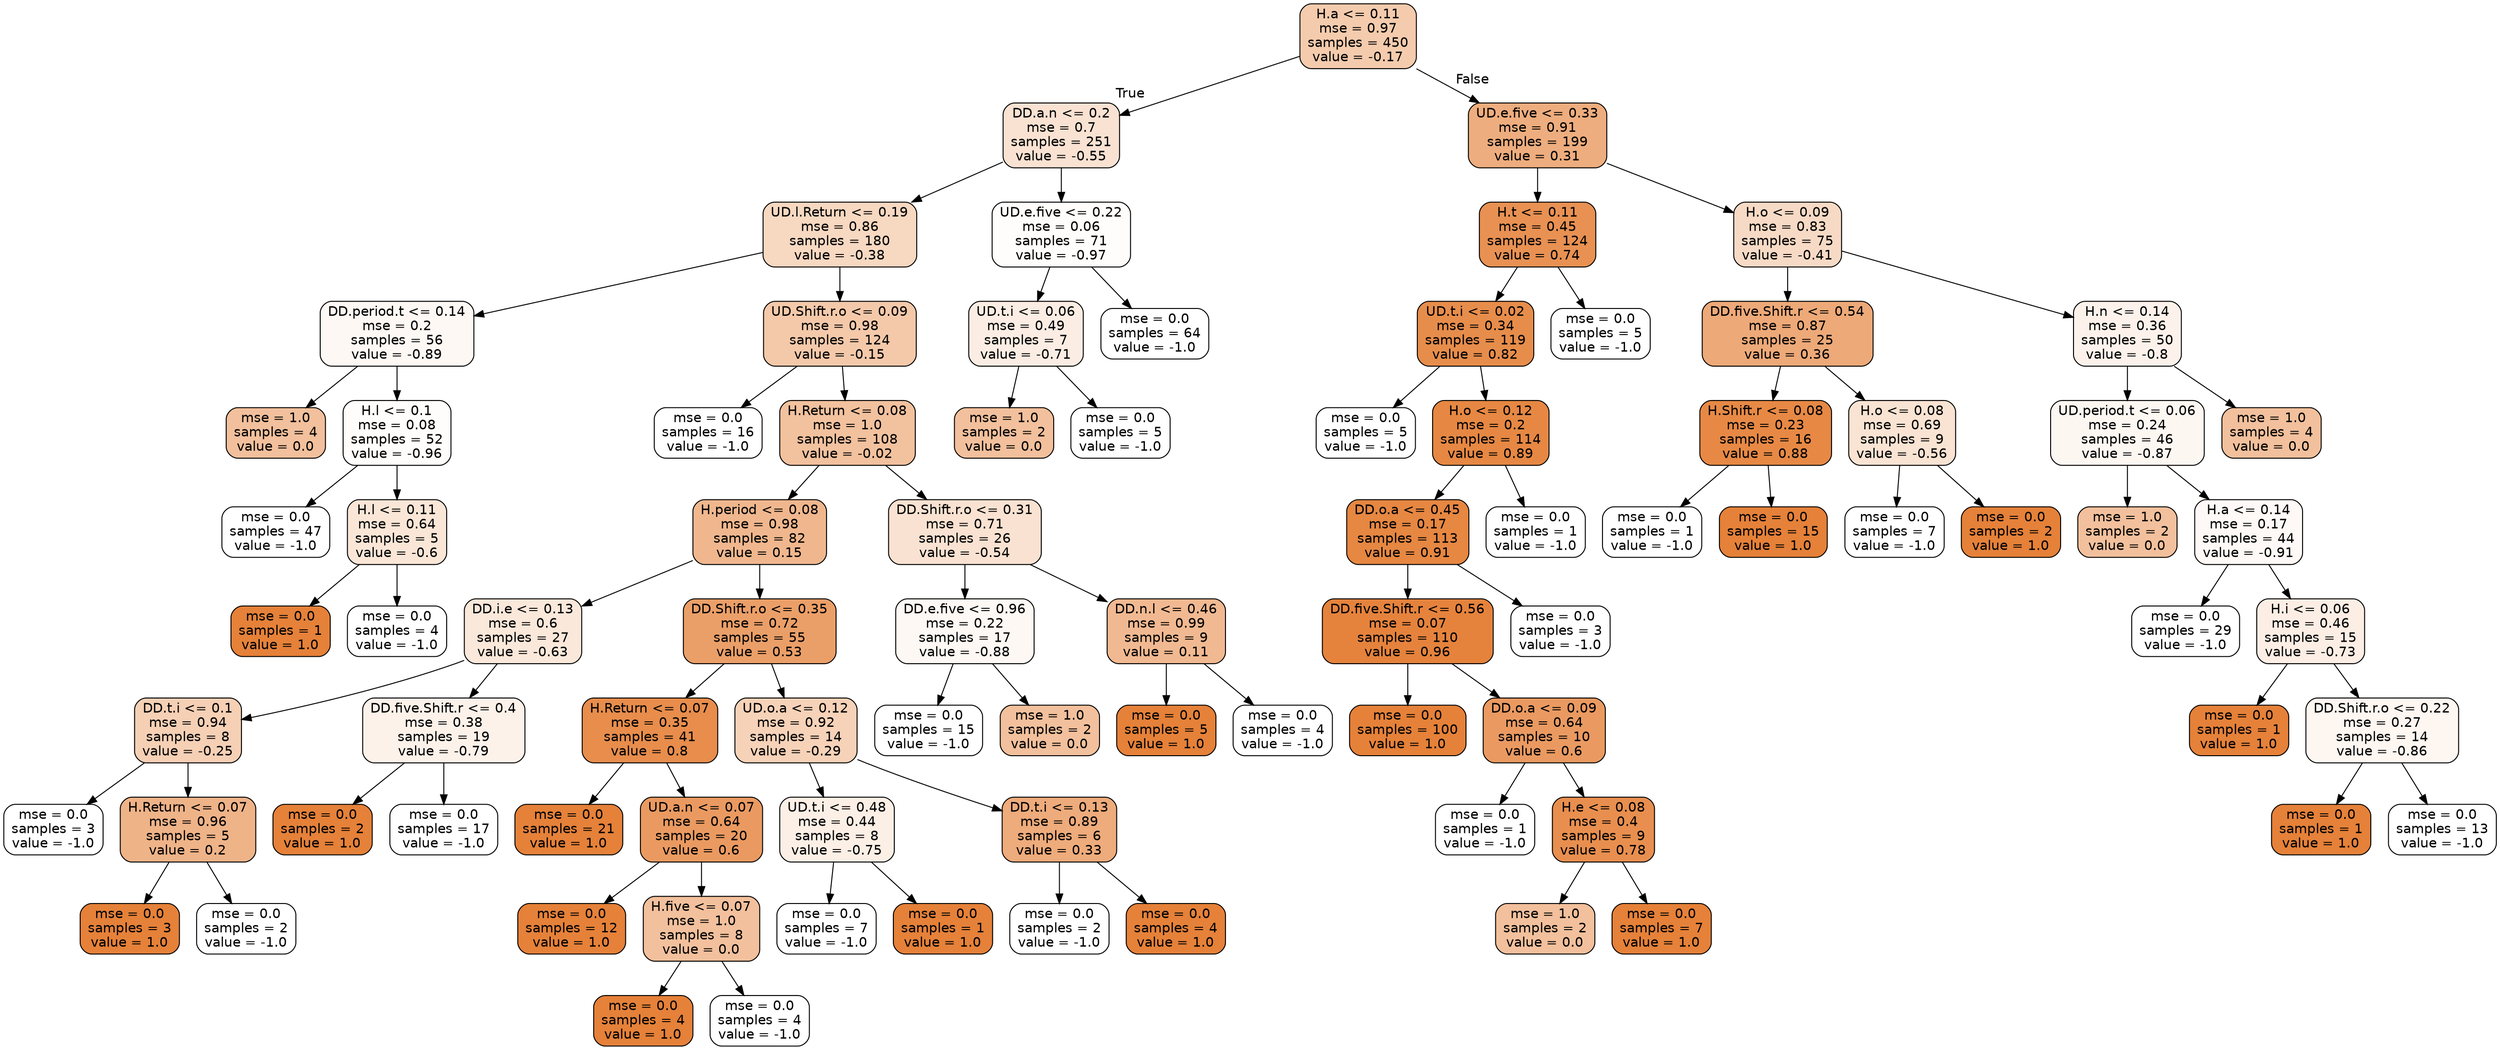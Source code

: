 digraph Tree {
node [shape=box, style="filled, rounded", color="black", fontname=helvetica] ;
edge [fontname=helvetica] ;
0 [label="H.a <= 0.11\nmse = 0.97\nsamples = 450\nvalue = -0.17", fillcolor="#f4cbad"] ;
1 [label="DD.a.n <= 0.2\nmse = 0.7\nsamples = 251\nvalue = -0.55", fillcolor="#f9e2d2"] ;
0 -> 1 [labeldistance=2.5, labelangle=45, headlabel="True"] ;
2 [label="UD.l.Return <= 0.19\nmse = 0.86\nsamples = 180\nvalue = -0.38", fillcolor="#f7d8c1"] ;
1 -> 2 ;
3 [label="DD.period.t <= 0.14\nmse = 0.2\nsamples = 56\nvalue = -0.89", fillcolor="#fef8f4"] ;
2 -> 3 ;
4 [label="mse = 1.0\nsamples = 4\nvalue = 0.0", fillcolor="#f2c09c"] ;
3 -> 4 ;
5 [label="H.l <= 0.1\nmse = 0.08\nsamples = 52\nvalue = -0.96", fillcolor="#fffdfb"] ;
3 -> 5 ;
6 [label="mse = 0.0\nsamples = 47\nvalue = -1.0", fillcolor="#ffffff"] ;
5 -> 6 ;
7 [label="H.l <= 0.11\nmse = 0.64\nsamples = 5\nvalue = -0.6", fillcolor="#fae6d7"] ;
5 -> 7 ;
8 [label="mse = 0.0\nsamples = 1\nvalue = 1.0", fillcolor="#e58139"] ;
7 -> 8 ;
9 [label="mse = 0.0\nsamples = 4\nvalue = -1.0", fillcolor="#ffffff"] ;
7 -> 9 ;
10 [label="UD.Shift.r.o <= 0.09\nmse = 0.98\nsamples = 124\nvalue = -0.15", fillcolor="#f4c9aa"] ;
2 -> 10 ;
11 [label="mse = 0.0\nsamples = 16\nvalue = -1.0", fillcolor="#ffffff"] ;
10 -> 11 ;
12 [label="H.Return <= 0.08\nmse = 1.0\nsamples = 108\nvalue = -0.02", fillcolor="#f2c19e"] ;
10 -> 12 ;
13 [label="H.period <= 0.08\nmse = 0.98\nsamples = 82\nvalue = 0.15", fillcolor="#f0b78e"] ;
12 -> 13 ;
14 [label="DD.i.e <= 0.13\nmse = 0.6\nsamples = 27\nvalue = -0.63", fillcolor="#fae8da"] ;
13 -> 14 ;
15 [label="DD.t.i <= 0.1\nmse = 0.94\nsamples = 8\nvalue = -0.25", fillcolor="#f5d0b5"] ;
14 -> 15 ;
16 [label="mse = 0.0\nsamples = 3\nvalue = -1.0", fillcolor="#ffffff"] ;
15 -> 16 ;
17 [label="H.Return <= 0.07\nmse = 0.96\nsamples = 5\nvalue = 0.2", fillcolor="#efb388"] ;
15 -> 17 ;
18 [label="mse = 0.0\nsamples = 3\nvalue = 1.0", fillcolor="#e58139"] ;
17 -> 18 ;
19 [label="mse = 0.0\nsamples = 2\nvalue = -1.0", fillcolor="#ffffff"] ;
17 -> 19 ;
20 [label="DD.five.Shift.r <= 0.4\nmse = 0.38\nsamples = 19\nvalue = -0.79", fillcolor="#fcf2ea"] ;
14 -> 20 ;
21 [label="mse = 0.0\nsamples = 2\nvalue = 1.0", fillcolor="#e58139"] ;
20 -> 21 ;
22 [label="mse = 0.0\nsamples = 17\nvalue = -1.0", fillcolor="#ffffff"] ;
20 -> 22 ;
23 [label="DD.Shift.r.o <= 0.35\nmse = 0.72\nsamples = 55\nvalue = 0.53", fillcolor="#eb9f68"] ;
13 -> 23 ;
24 [label="H.Return <= 0.07\nmse = 0.35\nsamples = 41\nvalue = 0.8", fillcolor="#e88d4c"] ;
23 -> 24 ;
25 [label="mse = 0.0\nsamples = 21\nvalue = 1.0", fillcolor="#e58139"] ;
24 -> 25 ;
26 [label="UD.a.n <= 0.07\nmse = 0.64\nsamples = 20\nvalue = 0.6", fillcolor="#ea9a61"] ;
24 -> 26 ;
27 [label="mse = 0.0\nsamples = 12\nvalue = 1.0", fillcolor="#e58139"] ;
26 -> 27 ;
28 [label="H.five <= 0.07\nmse = 1.0\nsamples = 8\nvalue = 0.0", fillcolor="#f2c09c"] ;
26 -> 28 ;
29 [label="mse = 0.0\nsamples = 4\nvalue = 1.0", fillcolor="#e58139"] ;
28 -> 29 ;
30 [label="mse = 0.0\nsamples = 4\nvalue = -1.0", fillcolor="#ffffff"] ;
28 -> 30 ;
31 [label="UD.o.a <= 0.12\nmse = 0.92\nsamples = 14\nvalue = -0.29", fillcolor="#f6d2b8"] ;
23 -> 31 ;
32 [label="UD.t.i <= 0.48\nmse = 0.44\nsamples = 8\nvalue = -0.75", fillcolor="#fcefe6"] ;
31 -> 32 ;
33 [label="mse = 0.0\nsamples = 7\nvalue = -1.0", fillcolor="#ffffff"] ;
32 -> 33 ;
34 [label="mse = 0.0\nsamples = 1\nvalue = 1.0", fillcolor="#e58139"] ;
32 -> 34 ;
35 [label="DD.t.i <= 0.13\nmse = 0.89\nsamples = 6\nvalue = 0.33", fillcolor="#eeab7b"] ;
31 -> 35 ;
36 [label="mse = 0.0\nsamples = 2\nvalue = -1.0", fillcolor="#ffffff"] ;
35 -> 36 ;
37 [label="mse = 0.0\nsamples = 4\nvalue = 1.0", fillcolor="#e58139"] ;
35 -> 37 ;
38 [label="DD.Shift.r.o <= 0.31\nmse = 0.71\nsamples = 26\nvalue = -0.54", fillcolor="#f9e2d1"] ;
12 -> 38 ;
39 [label="DD.e.five <= 0.96\nmse = 0.22\nsamples = 17\nvalue = -0.88", fillcolor="#fdf8f3"] ;
38 -> 39 ;
40 [label="mse = 0.0\nsamples = 15\nvalue = -1.0", fillcolor="#ffffff"] ;
39 -> 40 ;
41 [label="mse = 1.0\nsamples = 2\nvalue = 0.0", fillcolor="#f2c09c"] ;
39 -> 41 ;
42 [label="DD.n.l <= 0.46\nmse = 0.99\nsamples = 9\nvalue = 0.11", fillcolor="#f1b991"] ;
38 -> 42 ;
43 [label="mse = 0.0\nsamples = 5\nvalue = 1.0", fillcolor="#e58139"] ;
42 -> 43 ;
44 [label="mse = 0.0\nsamples = 4\nvalue = -1.0", fillcolor="#ffffff"] ;
42 -> 44 ;
45 [label="UD.e.five <= 0.22\nmse = 0.06\nsamples = 71\nvalue = -0.97", fillcolor="#fffdfc"] ;
1 -> 45 ;
46 [label="UD.t.i <= 0.06\nmse = 0.49\nsamples = 7\nvalue = -0.71", fillcolor="#fbede3"] ;
45 -> 46 ;
47 [label="mse = 1.0\nsamples = 2\nvalue = 0.0", fillcolor="#f2c09c"] ;
46 -> 47 ;
48 [label="mse = 0.0\nsamples = 5\nvalue = -1.0", fillcolor="#ffffff"] ;
46 -> 48 ;
49 [label="mse = 0.0\nsamples = 64\nvalue = -1.0", fillcolor="#ffffff"] ;
45 -> 49 ;
50 [label="UD.e.five <= 0.33\nmse = 0.91\nsamples = 199\nvalue = 0.31", fillcolor="#eead7e"] ;
0 -> 50 [labeldistance=2.5, labelangle=-45, headlabel="False"] ;
51 [label="H.t <= 0.11\nmse = 0.45\nsamples = 124\nvalue = 0.74", fillcolor="#e89153"] ;
50 -> 51 ;
52 [label="UD.t.i <= 0.02\nmse = 0.34\nsamples = 119\nvalue = 0.82", fillcolor="#e78d4b"] ;
51 -> 52 ;
53 [label="mse = 0.0\nsamples = 5\nvalue = -1.0", fillcolor="#ffffff"] ;
52 -> 53 ;
54 [label="H.o <= 0.12\nmse = 0.2\nsamples = 114\nvalue = 0.89", fillcolor="#e68843"] ;
52 -> 54 ;
55 [label="DD.o.a <= 0.45\nmse = 0.17\nsamples = 113\nvalue = 0.91", fillcolor="#e68742"] ;
54 -> 55 ;
56 [label="DD.five.Shift.r <= 0.56\nmse = 0.07\nsamples = 110\nvalue = 0.96", fillcolor="#e5833d"] ;
55 -> 56 ;
57 [label="mse = 0.0\nsamples = 100\nvalue = 1.0", fillcolor="#e58139"] ;
56 -> 57 ;
58 [label="DD.o.a <= 0.09\nmse = 0.64\nsamples = 10\nvalue = 0.6", fillcolor="#ea9a61"] ;
56 -> 58 ;
59 [label="mse = 0.0\nsamples = 1\nvalue = -1.0", fillcolor="#ffffff"] ;
58 -> 59 ;
60 [label="H.e <= 0.08\nmse = 0.4\nsamples = 9\nvalue = 0.78", fillcolor="#e88f4f"] ;
58 -> 60 ;
61 [label="mse = 1.0\nsamples = 2\nvalue = 0.0", fillcolor="#f2c09c"] ;
60 -> 61 ;
62 [label="mse = 0.0\nsamples = 7\nvalue = 1.0", fillcolor="#e58139"] ;
60 -> 62 ;
63 [label="mse = 0.0\nsamples = 3\nvalue = -1.0", fillcolor="#ffffff"] ;
55 -> 63 ;
64 [label="mse = 0.0\nsamples = 1\nvalue = -1.0", fillcolor="#ffffff"] ;
54 -> 64 ;
65 [label="mse = 0.0\nsamples = 5\nvalue = -1.0", fillcolor="#ffffff"] ;
51 -> 65 ;
66 [label="H.o <= 0.09\nmse = 0.83\nsamples = 75\nvalue = -0.41", fillcolor="#f7dac5"] ;
50 -> 66 ;
67 [label="DD.five.Shift.r <= 0.54\nmse = 0.87\nsamples = 25\nvalue = 0.36", fillcolor="#eda978"] ;
66 -> 67 ;
68 [label="H.Shift.r <= 0.08\nmse = 0.23\nsamples = 16\nvalue = 0.88", fillcolor="#e78945"] ;
67 -> 68 ;
69 [label="mse = 0.0\nsamples = 1\nvalue = -1.0", fillcolor="#ffffff"] ;
68 -> 69 ;
70 [label="mse = 0.0\nsamples = 15\nvalue = 1.0", fillcolor="#e58139"] ;
68 -> 70 ;
71 [label="H.o <= 0.08\nmse = 0.69\nsamples = 9\nvalue = -0.56", fillcolor="#f9e3d3"] ;
67 -> 71 ;
72 [label="mse = 0.0\nsamples = 7\nvalue = -1.0", fillcolor="#ffffff"] ;
71 -> 72 ;
73 [label="mse = 0.0\nsamples = 2\nvalue = 1.0", fillcolor="#e58139"] ;
71 -> 73 ;
74 [label="H.n <= 0.14\nmse = 0.36\nsamples = 50\nvalue = -0.8", fillcolor="#fcf2eb"] ;
66 -> 74 ;
75 [label="UD.period.t <= 0.06\nmse = 0.24\nsamples = 46\nvalue = -0.87", fillcolor="#fdf7f2"] ;
74 -> 75 ;
76 [label="mse = 1.0\nsamples = 2\nvalue = 0.0", fillcolor="#f2c09c"] ;
75 -> 76 ;
77 [label="H.a <= 0.14\nmse = 0.17\nsamples = 44\nvalue = -0.91", fillcolor="#fef9f6"] ;
75 -> 77 ;
78 [label="mse = 0.0\nsamples = 29\nvalue = -1.0", fillcolor="#ffffff"] ;
77 -> 78 ;
79 [label="H.i <= 0.06\nmse = 0.46\nsamples = 15\nvalue = -0.73", fillcolor="#fceee5"] ;
77 -> 79 ;
80 [label="mse = 0.0\nsamples = 1\nvalue = 1.0", fillcolor="#e58139"] ;
79 -> 80 ;
81 [label="DD.Shift.r.o <= 0.22\nmse = 0.27\nsamples = 14\nvalue = -0.86", fillcolor="#fdf6f1"] ;
79 -> 81 ;
82 [label="mse = 0.0\nsamples = 1\nvalue = 1.0", fillcolor="#e58139"] ;
81 -> 82 ;
83 [label="mse = 0.0\nsamples = 13\nvalue = -1.0", fillcolor="#ffffff"] ;
81 -> 83 ;
84 [label="mse = 1.0\nsamples = 4\nvalue = 0.0", fillcolor="#f2c09c"] ;
74 -> 84 ;
}